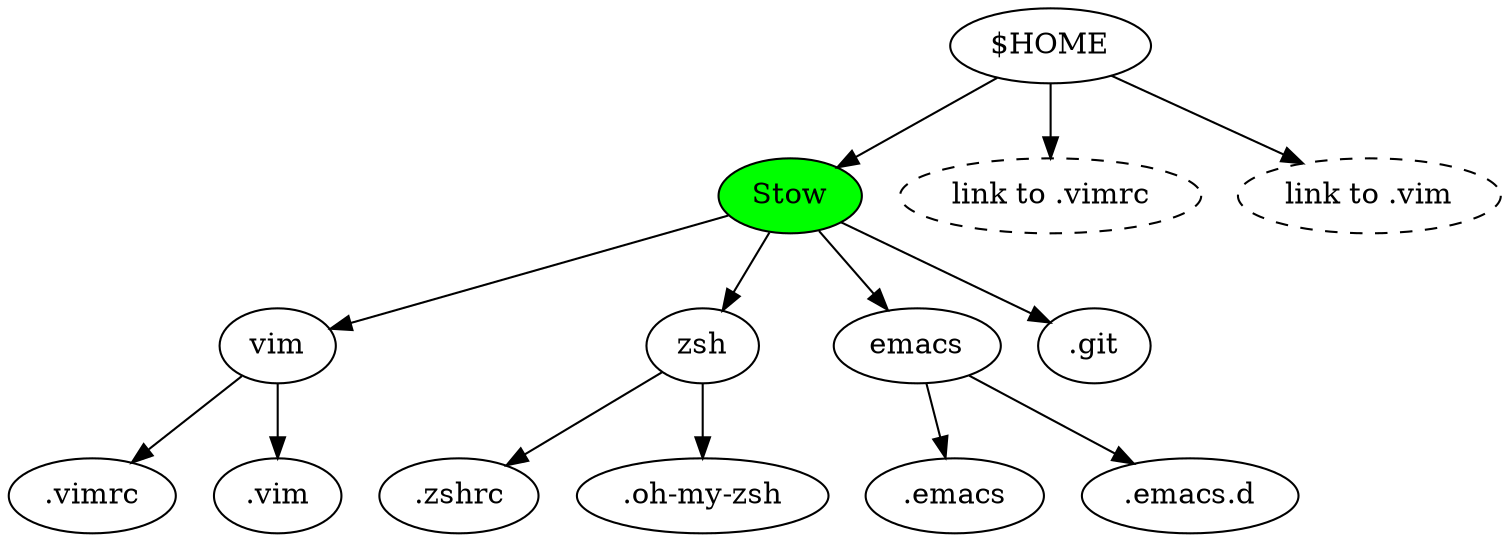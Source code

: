 digraph G{
    "$HOME" -> Stow;
    "$HOME" -> "link to .vimrc";
    "$HOME" -> "link to .vim"
    Stow -> vim;
    Stow -> zsh;
    Stow -> emacs;
    Stow -> ".git";
    zsh -> ".zshrc";
    zsh -> ".oh-my-zsh";
    emacs -> ".emacs";
    emacs -> ".emacs.d";
    vim -> ".vimrc";
    vim -> ".vim";

    Stow [fillcolor=green, style="filled"];
    "link to .vimrc" [style=dashed];
    "link to .vim" [style=dashed];
}
